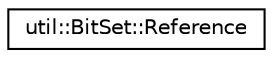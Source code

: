 digraph "Graphical Class Hierarchy"
{
 // LATEX_PDF_SIZE
  edge [fontname="Helvetica",fontsize="10",labelfontname="Helvetica",labelfontsize="10"];
  node [fontname="Helvetica",fontsize="10",shape=record];
  rankdir="LR";
  Node0 [label="util::BitSet::Reference",height=0.2,width=0.4,color="black", fillcolor="white", style="filled",URL="$classutil_1_1_bit_set_1_1_reference.html",tooltip=" "];
}

